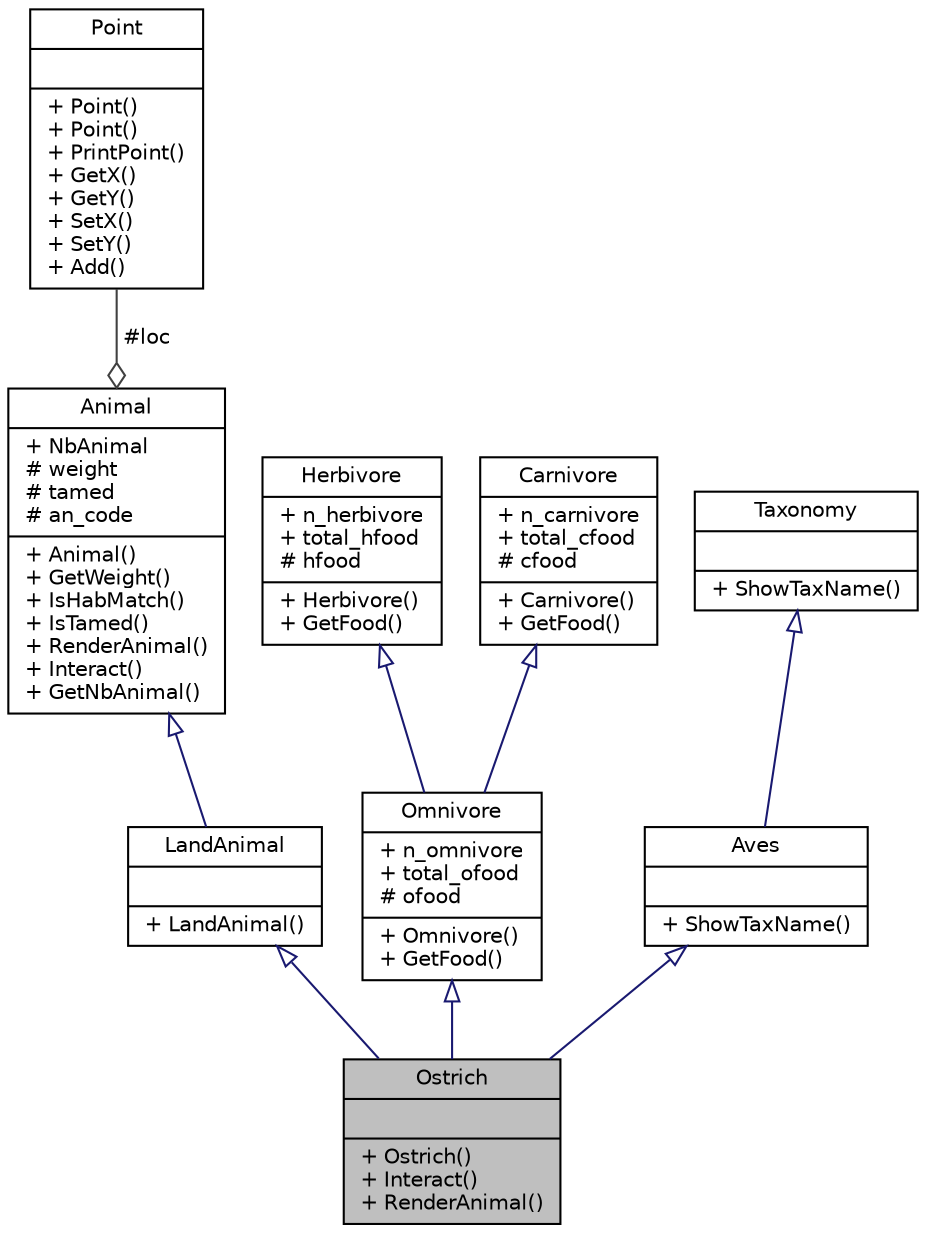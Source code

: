 digraph "Ostrich"
{
  edge [fontname="Helvetica",fontsize="10",labelfontname="Helvetica",labelfontsize="10"];
  node [fontname="Helvetica",fontsize="10",shape=record];
  Node1 [label="{Ostrich\n||+ Ostrich()\l+ Interact()\l+ RenderAnimal()\l}",height=0.2,width=0.4,color="black", fillcolor="grey75", style="filled", fontcolor="black"];
  Node2 -> Node1 [dir="back",color="midnightblue",fontsize="10",style="solid",arrowtail="onormal",fontname="Helvetica"];
  Node2 [label="{LandAnimal\n||+ LandAnimal()\l}",height=0.2,width=0.4,color="black", fillcolor="white", style="filled",URL="$classLandAnimal.html"];
  Node3 -> Node2 [dir="back",color="midnightblue",fontsize="10",style="solid",arrowtail="onormal",fontname="Helvetica"];
  Node3 [label="{Animal\n|+ NbAnimal\l# weight\l# tamed\l# an_code\l|+ Animal()\l+ GetWeight()\l+ IsHabMatch()\l+ IsTamed()\l+ RenderAnimal()\l+ Interact()\l+ GetNbAnimal()\l}",height=0.2,width=0.4,color="black", fillcolor="white", style="filled",URL="$classAnimal.html"];
  Node4 -> Node3 [color="grey25",fontsize="10",style="solid",label=" #loc" ,arrowhead="odiamond",fontname="Helvetica"];
  Node4 [label="{Point\n||+ Point()\l+ Point()\l+ PrintPoint()\l+ GetX()\l+ GetY()\l+ SetX()\l+ SetY()\l+ Add()\l}",height=0.2,width=0.4,color="black", fillcolor="white", style="filled",URL="$classPoint.html"];
  Node5 -> Node1 [dir="back",color="midnightblue",fontsize="10",style="solid",arrowtail="onormal",fontname="Helvetica"];
  Node5 [label="{Omnivore\n|+ n_omnivore\l+ total_ofood\l# ofood\l|+ Omnivore()\l+ GetFood()\l}",height=0.2,width=0.4,color="black", fillcolor="white", style="filled",URL="$classOmnivore.html"];
  Node6 -> Node5 [dir="back",color="midnightblue",fontsize="10",style="solid",arrowtail="onormal",fontname="Helvetica"];
  Node6 [label="{Herbivore\n|+ n_herbivore\l+ total_hfood\l# hfood\l|+ Herbivore()\l+ GetFood()\l}",height=0.2,width=0.4,color="black", fillcolor="white", style="filled",URL="$classHerbivore.html"];
  Node7 -> Node5 [dir="back",color="midnightblue",fontsize="10",style="solid",arrowtail="onormal",fontname="Helvetica"];
  Node7 [label="{Carnivore\n|+ n_carnivore\l+ total_cfood\l# cfood\l|+ Carnivore()\l+ GetFood()\l}",height=0.2,width=0.4,color="black", fillcolor="white", style="filled",URL="$classCarnivore.html"];
  Node8 -> Node1 [dir="back",color="midnightblue",fontsize="10",style="solid",arrowtail="onormal",fontname="Helvetica"];
  Node8 [label="{Aves\n||+ ShowTaxName()\l}",height=0.2,width=0.4,color="black", fillcolor="white", style="filled",URL="$classAves.html"];
  Node9 -> Node8 [dir="back",color="midnightblue",fontsize="10",style="solid",arrowtail="onormal",fontname="Helvetica"];
  Node9 [label="{Taxonomy\n||+ ShowTaxName()\l}",height=0.2,width=0.4,color="black", fillcolor="white", style="filled",URL="$classTaxonomy.html"];
}

